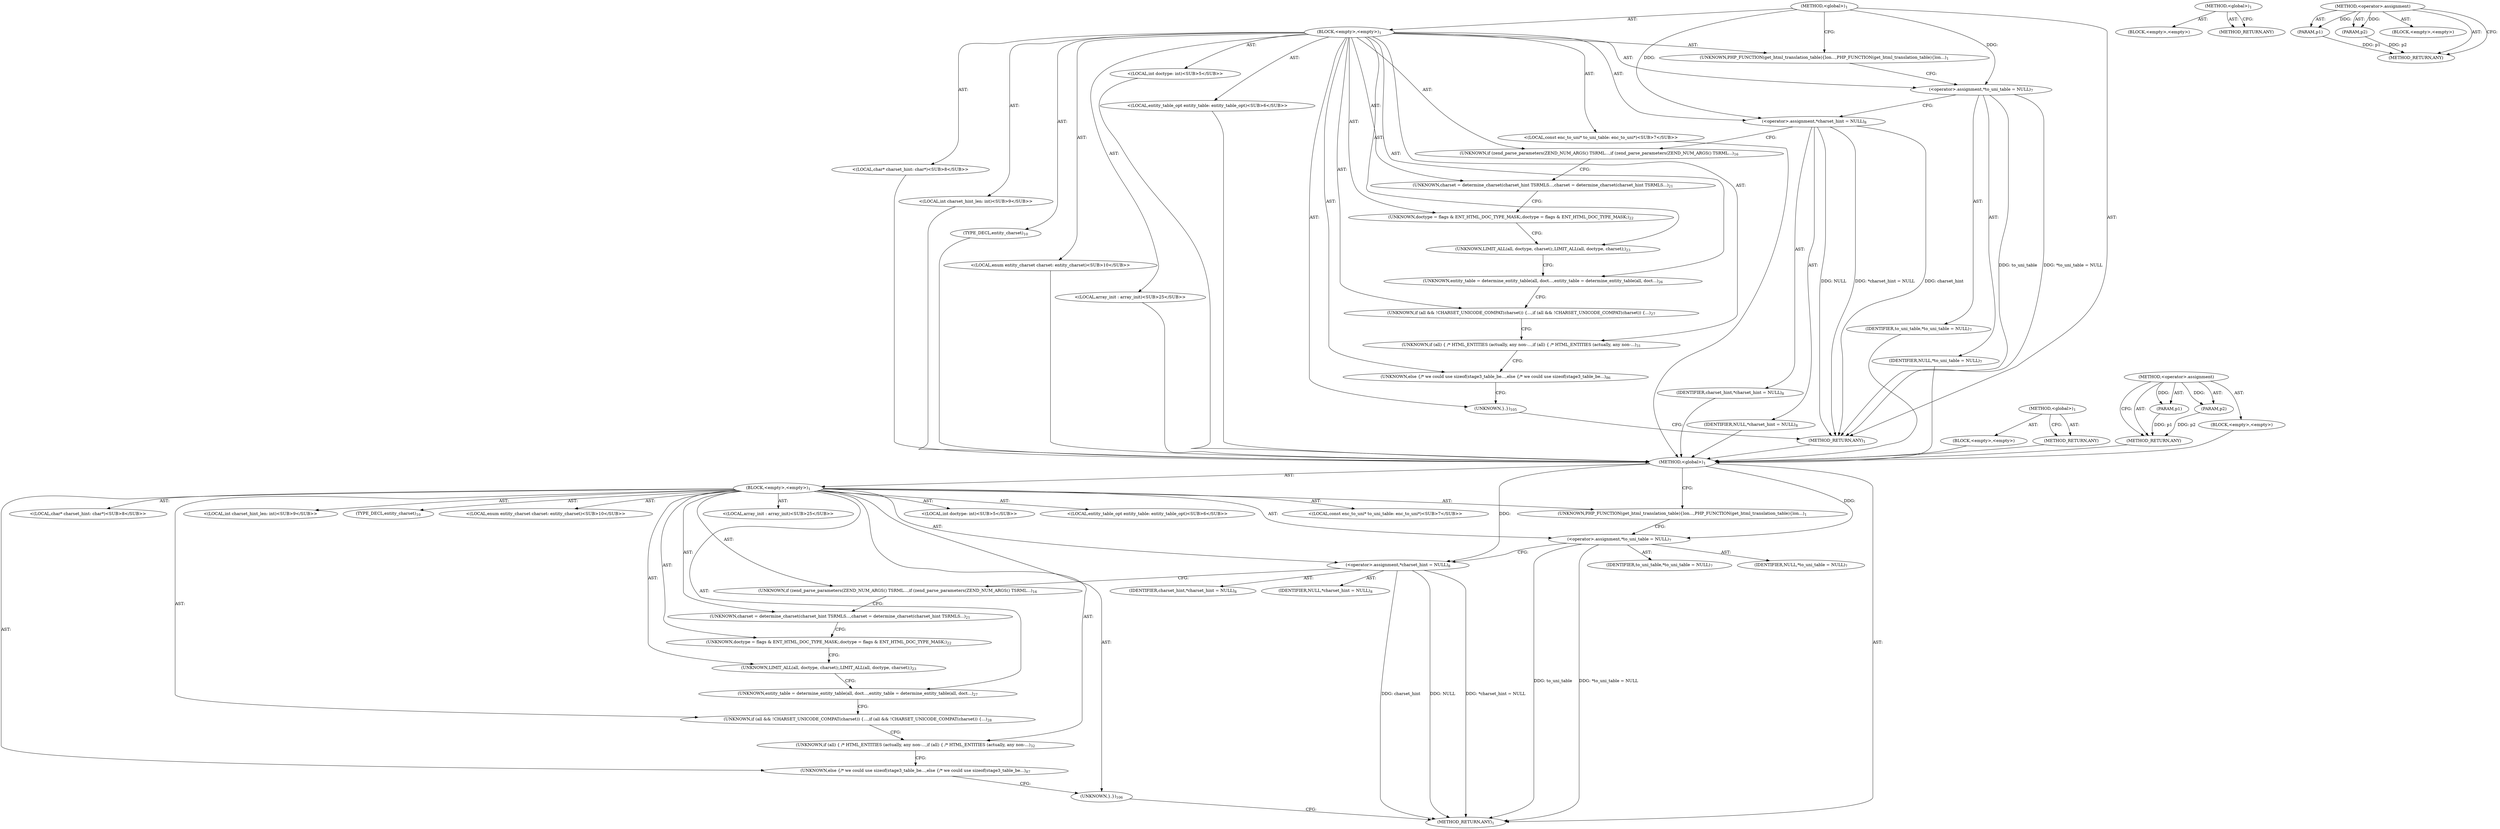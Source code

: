 digraph "&lt;operator&gt;.assignment" {
vulnerable_6 [label=<(METHOD,&lt;global&gt;)<SUB>1</SUB>>];
vulnerable_7 [label=<(BLOCK,&lt;empty&gt;,&lt;empty&gt;)<SUB>1</SUB>>];
vulnerable_8 [label=<(UNKNOWN,PHP_FUNCTION(get_html_translation_table)
{
	lon...,PHP_FUNCTION(get_html_translation_table)
{
	lon...)<SUB>1</SUB>>];
vulnerable_9 [label="<(LOCAL,int doctype: int)<SUB>5</SUB>>"];
vulnerable_10 [label="<(LOCAL,entity_table_opt entity_table: entity_table_opt)<SUB>6</SUB>>"];
vulnerable_11 [label="<(LOCAL,const enc_to_uni* to_uni_table: enc_to_uni*)<SUB>7</SUB>>"];
vulnerable_12 [label=<(&lt;operator&gt;.assignment,*to_uni_table = NULL)<SUB>7</SUB>>];
vulnerable_13 [label=<(IDENTIFIER,to_uni_table,*to_uni_table = NULL)<SUB>7</SUB>>];
vulnerable_14 [label=<(IDENTIFIER,NULL,*to_uni_table = NULL)<SUB>7</SUB>>];
vulnerable_15 [label="<(LOCAL,char* charset_hint: char*)<SUB>8</SUB>>"];
vulnerable_16 [label=<(&lt;operator&gt;.assignment,*charset_hint = NULL)<SUB>8</SUB>>];
vulnerable_17 [label=<(IDENTIFIER,charset_hint,*charset_hint = NULL)<SUB>8</SUB>>];
vulnerable_18 [label=<(IDENTIFIER,NULL,*charset_hint = NULL)<SUB>8</SUB>>];
vulnerable_19 [label="<(LOCAL,int charset_hint_len: int)<SUB>9</SUB>>"];
vulnerable_20 [label=<(TYPE_DECL,entity_charset)<SUB>10</SUB>>];
vulnerable_21 [label="<(LOCAL,enum entity_charset charset: entity_charset)<SUB>10</SUB>>"];
vulnerable_22 [label=<(UNKNOWN,if (zend_parse_parameters(ZEND_NUM_ARGS() TSRML...,if (zend_parse_parameters(ZEND_NUM_ARGS() TSRML...)<SUB>16</SUB>>];
vulnerable_23 [label=<(UNKNOWN,charset = determine_charset(charset_hint TSRMLS...,charset = determine_charset(charset_hint TSRMLS...)<SUB>21</SUB>>];
vulnerable_24 [label=<(UNKNOWN,doctype = flags &amp; ENT_HTML_DOC_TYPE_MASK;,doctype = flags &amp; ENT_HTML_DOC_TYPE_MASK;)<SUB>22</SUB>>];
vulnerable_25 [label=<(UNKNOWN,LIMIT_ALL(all, doctype, charset);,LIMIT_ALL(all, doctype, charset);)<SUB>23</SUB>>];
vulnerable_26 [label="<(LOCAL,array_init : array_init)<SUB>25</SUB>>"];
vulnerable_27 [label=<(UNKNOWN,entity_table = determine_entity_table(all, doct...,entity_table = determine_entity_table(all, doct...)<SUB>26</SUB>>];
vulnerable_28 [label=<(UNKNOWN,if (all &amp;&amp; !CHARSET_UNICODE_COMPAT(charset)) {
...,if (all &amp;&amp; !CHARSET_UNICODE_COMPAT(charset)) {
...)<SUB>27</SUB>>];
vulnerable_29 [label=<(UNKNOWN,if (all) { /* HTML_ENTITIES (actually, any non-...,if (all) { /* HTML_ENTITIES (actually, any non-...)<SUB>31</SUB>>];
vulnerable_30 [label=<(UNKNOWN,else {
		/* we could use sizeof(stage3_table_be...,else {
		/* we could use sizeof(stage3_table_be...)<SUB>86</SUB>>];
vulnerable_31 [label=<(UNKNOWN,},})<SUB>105</SUB>>];
vulnerable_32 [label=<(METHOD_RETURN,ANY)<SUB>1</SUB>>];
vulnerable_50 [label=<(METHOD,&lt;global&gt;)<SUB>1</SUB>>];
vulnerable_51 [label=<(BLOCK,&lt;empty&gt;,&lt;empty&gt;)>];
vulnerable_52 [label=<(METHOD_RETURN,ANY)>];
vulnerable_56 [label=<(METHOD,&lt;operator&gt;.assignment)>];
vulnerable_57 [label=<(PARAM,p1)>];
vulnerable_58 [label=<(PARAM,p2)>];
vulnerable_59 [label=<(BLOCK,&lt;empty&gt;,&lt;empty&gt;)>];
vulnerable_60 [label=<(METHOD_RETURN,ANY)>];
fixed_6 [label=<(METHOD,&lt;global&gt;)<SUB>1</SUB>>];
fixed_7 [label=<(BLOCK,&lt;empty&gt;,&lt;empty&gt;)<SUB>1</SUB>>];
fixed_8 [label=<(UNKNOWN,PHP_FUNCTION(get_html_translation_table)
{
	lon...,PHP_FUNCTION(get_html_translation_table)
{
	lon...)<SUB>1</SUB>>];
fixed_9 [label="<(LOCAL,int doctype: int)<SUB>5</SUB>>"];
fixed_10 [label="<(LOCAL,entity_table_opt entity_table: entity_table_opt)<SUB>6</SUB>>"];
fixed_11 [label="<(LOCAL,const enc_to_uni* to_uni_table: enc_to_uni*)<SUB>7</SUB>>"];
fixed_12 [label=<(&lt;operator&gt;.assignment,*to_uni_table = NULL)<SUB>7</SUB>>];
fixed_13 [label=<(IDENTIFIER,to_uni_table,*to_uni_table = NULL)<SUB>7</SUB>>];
fixed_14 [label=<(IDENTIFIER,NULL,*to_uni_table = NULL)<SUB>7</SUB>>];
fixed_15 [label="<(LOCAL,char* charset_hint: char*)<SUB>8</SUB>>"];
fixed_16 [label=<(&lt;operator&gt;.assignment,*charset_hint = NULL)<SUB>8</SUB>>];
fixed_17 [label=<(IDENTIFIER,charset_hint,*charset_hint = NULL)<SUB>8</SUB>>];
fixed_18 [label=<(IDENTIFIER,NULL,*charset_hint = NULL)<SUB>8</SUB>>];
fixed_19 [label="<(LOCAL,int charset_hint_len: int)<SUB>9</SUB>>"];
fixed_20 [label=<(TYPE_DECL,entity_charset)<SUB>10</SUB>>];
fixed_21 [label="<(LOCAL,enum entity_charset charset: entity_charset)<SUB>10</SUB>>"];
fixed_22 [label=<(UNKNOWN,if (zend_parse_parameters(ZEND_NUM_ARGS() TSRML...,if (zend_parse_parameters(ZEND_NUM_ARGS() TSRML...)<SUB>16</SUB>>];
fixed_23 [label=<(UNKNOWN,charset = determine_charset(charset_hint TSRMLS...,charset = determine_charset(charset_hint TSRMLS...)<SUB>21</SUB>>];
fixed_24 [label=<(UNKNOWN,doctype = flags &amp; ENT_HTML_DOC_TYPE_MASK;,doctype = flags &amp; ENT_HTML_DOC_TYPE_MASK;)<SUB>22</SUB>>];
fixed_25 [label=<(UNKNOWN,LIMIT_ALL(all, doctype, charset);,LIMIT_ALL(all, doctype, charset);)<SUB>23</SUB>>];
fixed_26 [label="<(LOCAL,array_init : array_init)<SUB>25</SUB>>"];
fixed_27 [label=<(UNKNOWN,entity_table = determine_entity_table(all, doct...,entity_table = determine_entity_table(all, doct...)<SUB>27</SUB>>];
fixed_28 [label=<(UNKNOWN,if (all &amp;&amp; !CHARSET_UNICODE_COMPAT(charset)) {
...,if (all &amp;&amp; !CHARSET_UNICODE_COMPAT(charset)) {
...)<SUB>28</SUB>>];
fixed_29 [label=<(UNKNOWN,if (all) { /* HTML_ENTITIES (actually, any non-...,if (all) { /* HTML_ENTITIES (actually, any non-...)<SUB>32</SUB>>];
fixed_30 [label=<(UNKNOWN,else {
		/* we could use sizeof(stage3_table_be...,else {
		/* we could use sizeof(stage3_table_be...)<SUB>87</SUB>>];
fixed_31 [label=<(UNKNOWN,},})<SUB>106</SUB>>];
fixed_32 [label=<(METHOD_RETURN,ANY)<SUB>1</SUB>>];
fixed_50 [label=<(METHOD,&lt;global&gt;)<SUB>1</SUB>>];
fixed_51 [label=<(BLOCK,&lt;empty&gt;,&lt;empty&gt;)>];
fixed_52 [label=<(METHOD_RETURN,ANY)>];
fixed_56 [label=<(METHOD,&lt;operator&gt;.assignment)>];
fixed_57 [label=<(PARAM,p1)>];
fixed_58 [label=<(PARAM,p2)>];
fixed_59 [label=<(BLOCK,&lt;empty&gt;,&lt;empty&gt;)>];
fixed_60 [label=<(METHOD_RETURN,ANY)>];
vulnerable_6 -> vulnerable_7  [key=0, label="AST: "];
vulnerable_6 -> vulnerable_32  [key=0, label="AST: "];
vulnerable_6 -> vulnerable_8  [key=0, label="CFG: "];
vulnerable_6 -> vulnerable_12  [key=0, label="DDG: "];
vulnerable_6 -> vulnerable_16  [key=0, label="DDG: "];
vulnerable_7 -> vulnerable_8  [key=0, label="AST: "];
vulnerable_7 -> vulnerable_9  [key=0, label="AST: "];
vulnerable_7 -> vulnerable_10  [key=0, label="AST: "];
vulnerable_7 -> vulnerable_11  [key=0, label="AST: "];
vulnerable_7 -> vulnerable_12  [key=0, label="AST: "];
vulnerable_7 -> vulnerable_15  [key=0, label="AST: "];
vulnerable_7 -> vulnerable_16  [key=0, label="AST: "];
vulnerable_7 -> vulnerable_19  [key=0, label="AST: "];
vulnerable_7 -> vulnerable_20  [key=0, label="AST: "];
vulnerable_7 -> vulnerable_21  [key=0, label="AST: "];
vulnerable_7 -> vulnerable_22  [key=0, label="AST: "];
vulnerable_7 -> vulnerable_23  [key=0, label="AST: "];
vulnerable_7 -> vulnerable_24  [key=0, label="AST: "];
vulnerable_7 -> vulnerable_25  [key=0, label="AST: "];
vulnerable_7 -> vulnerable_26  [key=0, label="AST: "];
vulnerable_7 -> vulnerable_27  [key=0, label="AST: "];
vulnerable_7 -> vulnerable_28  [key=0, label="AST: "];
vulnerable_7 -> vulnerable_29  [key=0, label="AST: "];
vulnerable_7 -> vulnerable_30  [key=0, label="AST: "];
vulnerable_7 -> vulnerable_31  [key=0, label="AST: "];
vulnerable_8 -> vulnerable_12  [key=0, label="CFG: "];
vulnerable_9 -> fixed_6  [key=0];
vulnerable_10 -> fixed_6  [key=0];
vulnerable_11 -> fixed_6  [key=0];
vulnerable_12 -> vulnerable_13  [key=0, label="AST: "];
vulnerable_12 -> vulnerable_14  [key=0, label="AST: "];
vulnerable_12 -> vulnerable_16  [key=0, label="CFG: "];
vulnerable_12 -> vulnerable_32  [key=0, label="DDG: to_uni_table"];
vulnerable_12 -> vulnerable_32  [key=1, label="DDG: *to_uni_table = NULL"];
vulnerable_13 -> fixed_6  [key=0];
vulnerable_14 -> fixed_6  [key=0];
vulnerable_15 -> fixed_6  [key=0];
vulnerable_16 -> vulnerable_17  [key=0, label="AST: "];
vulnerable_16 -> vulnerable_18  [key=0, label="AST: "];
vulnerable_16 -> vulnerable_22  [key=0, label="CFG: "];
vulnerable_16 -> vulnerable_32  [key=0, label="DDG: charset_hint"];
vulnerable_16 -> vulnerable_32  [key=1, label="DDG: NULL"];
vulnerable_16 -> vulnerable_32  [key=2, label="DDG: *charset_hint = NULL"];
vulnerable_17 -> fixed_6  [key=0];
vulnerable_18 -> fixed_6  [key=0];
vulnerable_19 -> fixed_6  [key=0];
vulnerable_20 -> fixed_6  [key=0];
vulnerable_21 -> fixed_6  [key=0];
vulnerable_22 -> vulnerable_23  [key=0, label="CFG: "];
vulnerable_23 -> vulnerable_24  [key=0, label="CFG: "];
vulnerable_24 -> vulnerable_25  [key=0, label="CFG: "];
vulnerable_25 -> vulnerable_27  [key=0, label="CFG: "];
vulnerable_26 -> fixed_6  [key=0];
vulnerable_27 -> vulnerable_28  [key=0, label="CFG: "];
vulnerable_28 -> vulnerable_29  [key=0, label="CFG: "];
vulnerable_29 -> vulnerable_30  [key=0, label="CFG: "];
vulnerable_30 -> vulnerable_31  [key=0, label="CFG: "];
vulnerable_31 -> vulnerable_32  [key=0, label="CFG: "];
vulnerable_32 -> fixed_6  [key=0];
vulnerable_50 -> vulnerable_51  [key=0, label="AST: "];
vulnerable_50 -> vulnerable_52  [key=0, label="AST: "];
vulnerable_50 -> vulnerable_52  [key=1, label="CFG: "];
vulnerable_51 -> fixed_6  [key=0];
vulnerable_52 -> fixed_6  [key=0];
vulnerable_56 -> vulnerable_57  [key=0, label="AST: "];
vulnerable_56 -> vulnerable_57  [key=1, label="DDG: "];
vulnerable_56 -> vulnerable_59  [key=0, label="AST: "];
vulnerable_56 -> vulnerable_58  [key=0, label="AST: "];
vulnerable_56 -> vulnerable_58  [key=1, label="DDG: "];
vulnerable_56 -> vulnerable_60  [key=0, label="AST: "];
vulnerable_56 -> vulnerable_60  [key=1, label="CFG: "];
vulnerable_57 -> vulnerable_60  [key=0, label="DDG: p1"];
vulnerable_58 -> vulnerable_60  [key=0, label="DDG: p2"];
vulnerable_59 -> fixed_6  [key=0];
vulnerable_60 -> fixed_6  [key=0];
fixed_6 -> fixed_7  [key=0, label="AST: "];
fixed_6 -> fixed_32  [key=0, label="AST: "];
fixed_6 -> fixed_8  [key=0, label="CFG: "];
fixed_6 -> fixed_12  [key=0, label="DDG: "];
fixed_6 -> fixed_16  [key=0, label="DDG: "];
fixed_7 -> fixed_8  [key=0, label="AST: "];
fixed_7 -> fixed_9  [key=0, label="AST: "];
fixed_7 -> fixed_10  [key=0, label="AST: "];
fixed_7 -> fixed_11  [key=0, label="AST: "];
fixed_7 -> fixed_12  [key=0, label="AST: "];
fixed_7 -> fixed_15  [key=0, label="AST: "];
fixed_7 -> fixed_16  [key=0, label="AST: "];
fixed_7 -> fixed_19  [key=0, label="AST: "];
fixed_7 -> fixed_20  [key=0, label="AST: "];
fixed_7 -> fixed_21  [key=0, label="AST: "];
fixed_7 -> fixed_22  [key=0, label="AST: "];
fixed_7 -> fixed_23  [key=0, label="AST: "];
fixed_7 -> fixed_24  [key=0, label="AST: "];
fixed_7 -> fixed_25  [key=0, label="AST: "];
fixed_7 -> fixed_26  [key=0, label="AST: "];
fixed_7 -> fixed_27  [key=0, label="AST: "];
fixed_7 -> fixed_28  [key=0, label="AST: "];
fixed_7 -> fixed_29  [key=0, label="AST: "];
fixed_7 -> fixed_30  [key=0, label="AST: "];
fixed_7 -> fixed_31  [key=0, label="AST: "];
fixed_8 -> fixed_12  [key=0, label="CFG: "];
fixed_12 -> fixed_13  [key=0, label="AST: "];
fixed_12 -> fixed_14  [key=0, label="AST: "];
fixed_12 -> fixed_16  [key=0, label="CFG: "];
fixed_12 -> fixed_32  [key=0, label="DDG: to_uni_table"];
fixed_12 -> fixed_32  [key=1, label="DDG: *to_uni_table = NULL"];
fixed_16 -> fixed_17  [key=0, label="AST: "];
fixed_16 -> fixed_18  [key=0, label="AST: "];
fixed_16 -> fixed_22  [key=0, label="CFG: "];
fixed_16 -> fixed_32  [key=0, label="DDG: charset_hint"];
fixed_16 -> fixed_32  [key=1, label="DDG: NULL"];
fixed_16 -> fixed_32  [key=2, label="DDG: *charset_hint = NULL"];
fixed_22 -> fixed_23  [key=0, label="CFG: "];
fixed_23 -> fixed_24  [key=0, label="CFG: "];
fixed_24 -> fixed_25  [key=0, label="CFG: "];
fixed_25 -> fixed_27  [key=0, label="CFG: "];
fixed_27 -> fixed_28  [key=0, label="CFG: "];
fixed_28 -> fixed_29  [key=0, label="CFG: "];
fixed_29 -> fixed_30  [key=0, label="CFG: "];
fixed_30 -> fixed_31  [key=0, label="CFG: "];
fixed_31 -> fixed_32  [key=0, label="CFG: "];
fixed_50 -> fixed_51  [key=0, label="AST: "];
fixed_50 -> fixed_52  [key=0, label="AST: "];
fixed_50 -> fixed_52  [key=1, label="CFG: "];
fixed_56 -> fixed_57  [key=0, label="AST: "];
fixed_56 -> fixed_57  [key=1, label="DDG: "];
fixed_56 -> fixed_59  [key=0, label="AST: "];
fixed_56 -> fixed_58  [key=0, label="AST: "];
fixed_56 -> fixed_58  [key=1, label="DDG: "];
fixed_56 -> fixed_60  [key=0, label="AST: "];
fixed_56 -> fixed_60  [key=1, label="CFG: "];
fixed_57 -> fixed_60  [key=0, label="DDG: p1"];
fixed_58 -> fixed_60  [key=0, label="DDG: p2"];
}
